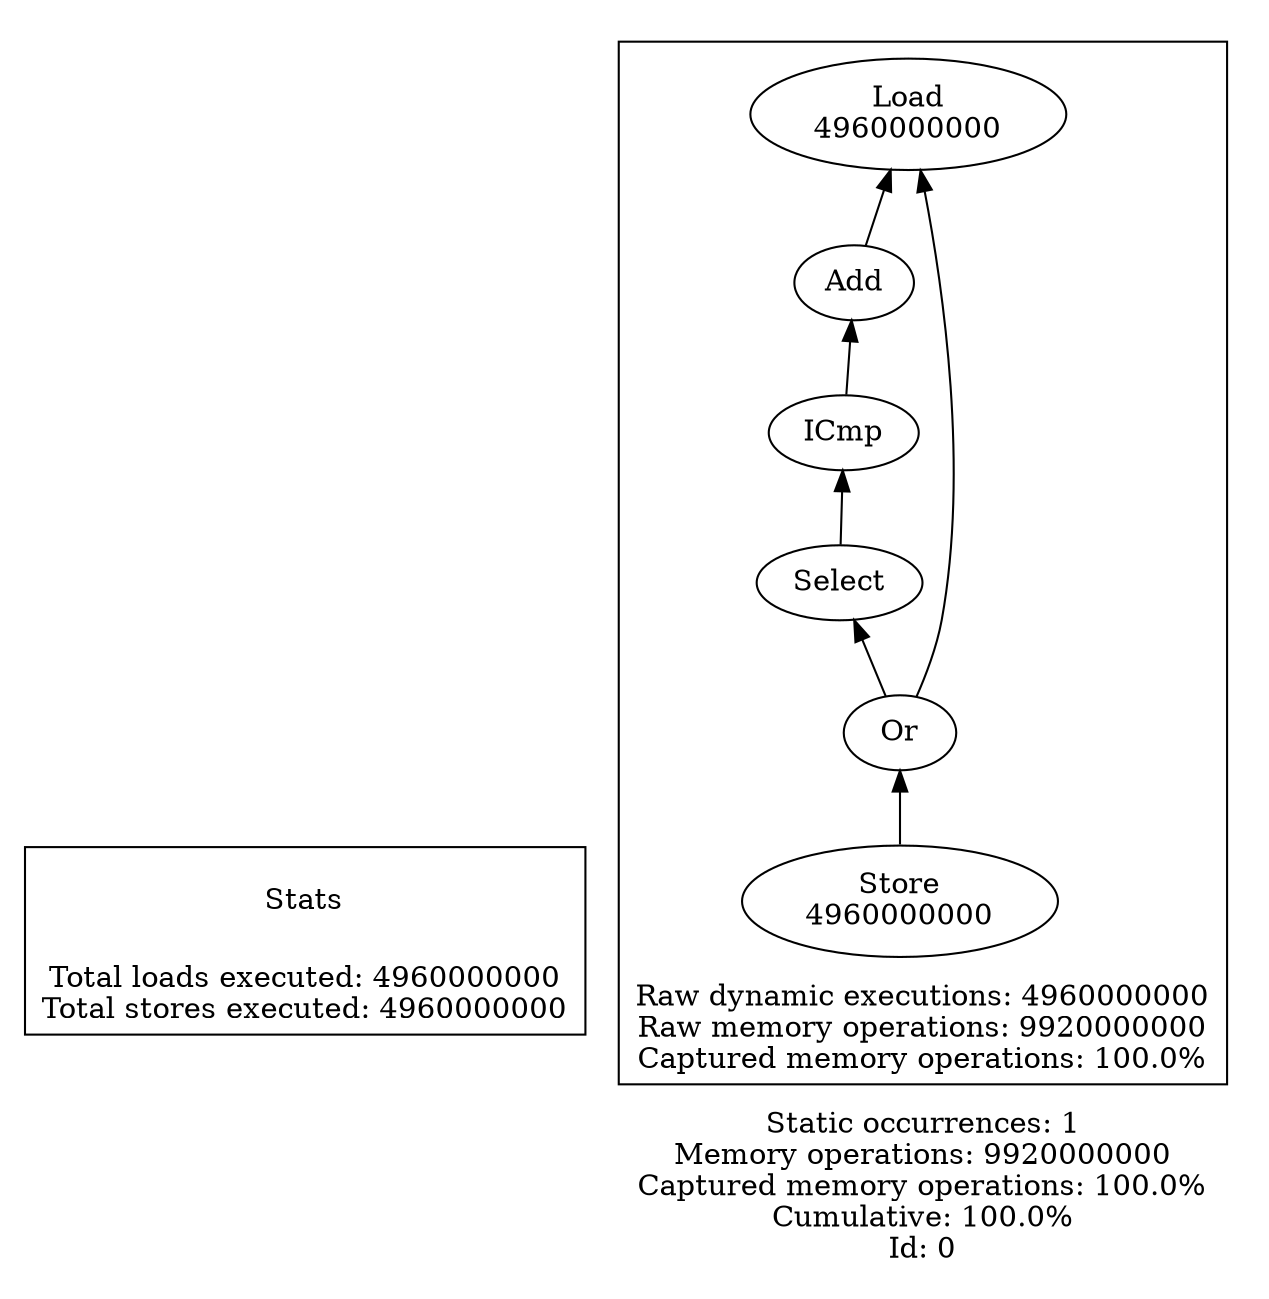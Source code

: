 strict digraph {
rankdir=BT
subgraph {
Stats [shape=plaintext]
cluster=true
label="Total loads executed: 4960000000\nTotal stores executed: 4960000000"
}
subgraph {
subgraph {
{
rank=max
"0_0" [shape=point style=invis]
}
"0_0_29" [label="Or"]
"0_0_28" [label="Select"]
"0_0_29" -> "0_0_28"
{
rank=min
"0_0_31" [label="Store\n4960000000"]
}
"0_0_31" -> "0_0_29"
"0_0_25" [label="Load\n4960000000"]
"0_0_29" -> "0_0_25"
"0_0_26" [label="Add"]
"0_0_26" -> "0_0_25"
"0_0_27" [label="ICmp"]
"0_0_27" -> "0_0_26"
"0_0_28" -> "0_0_27"
cluster=true
label="Raw dynamic executions: 4960000000\nRaw memory operations: 9920000000\nCaptured memory operations: 100.0%"
}
cluster=true
penwidth=0
label="Static occurrences: 1\nMemory operations: 9920000000\nCaptured memory operations: 100.0%\nCumulative: 100.0%\nId: 0"
}
}
